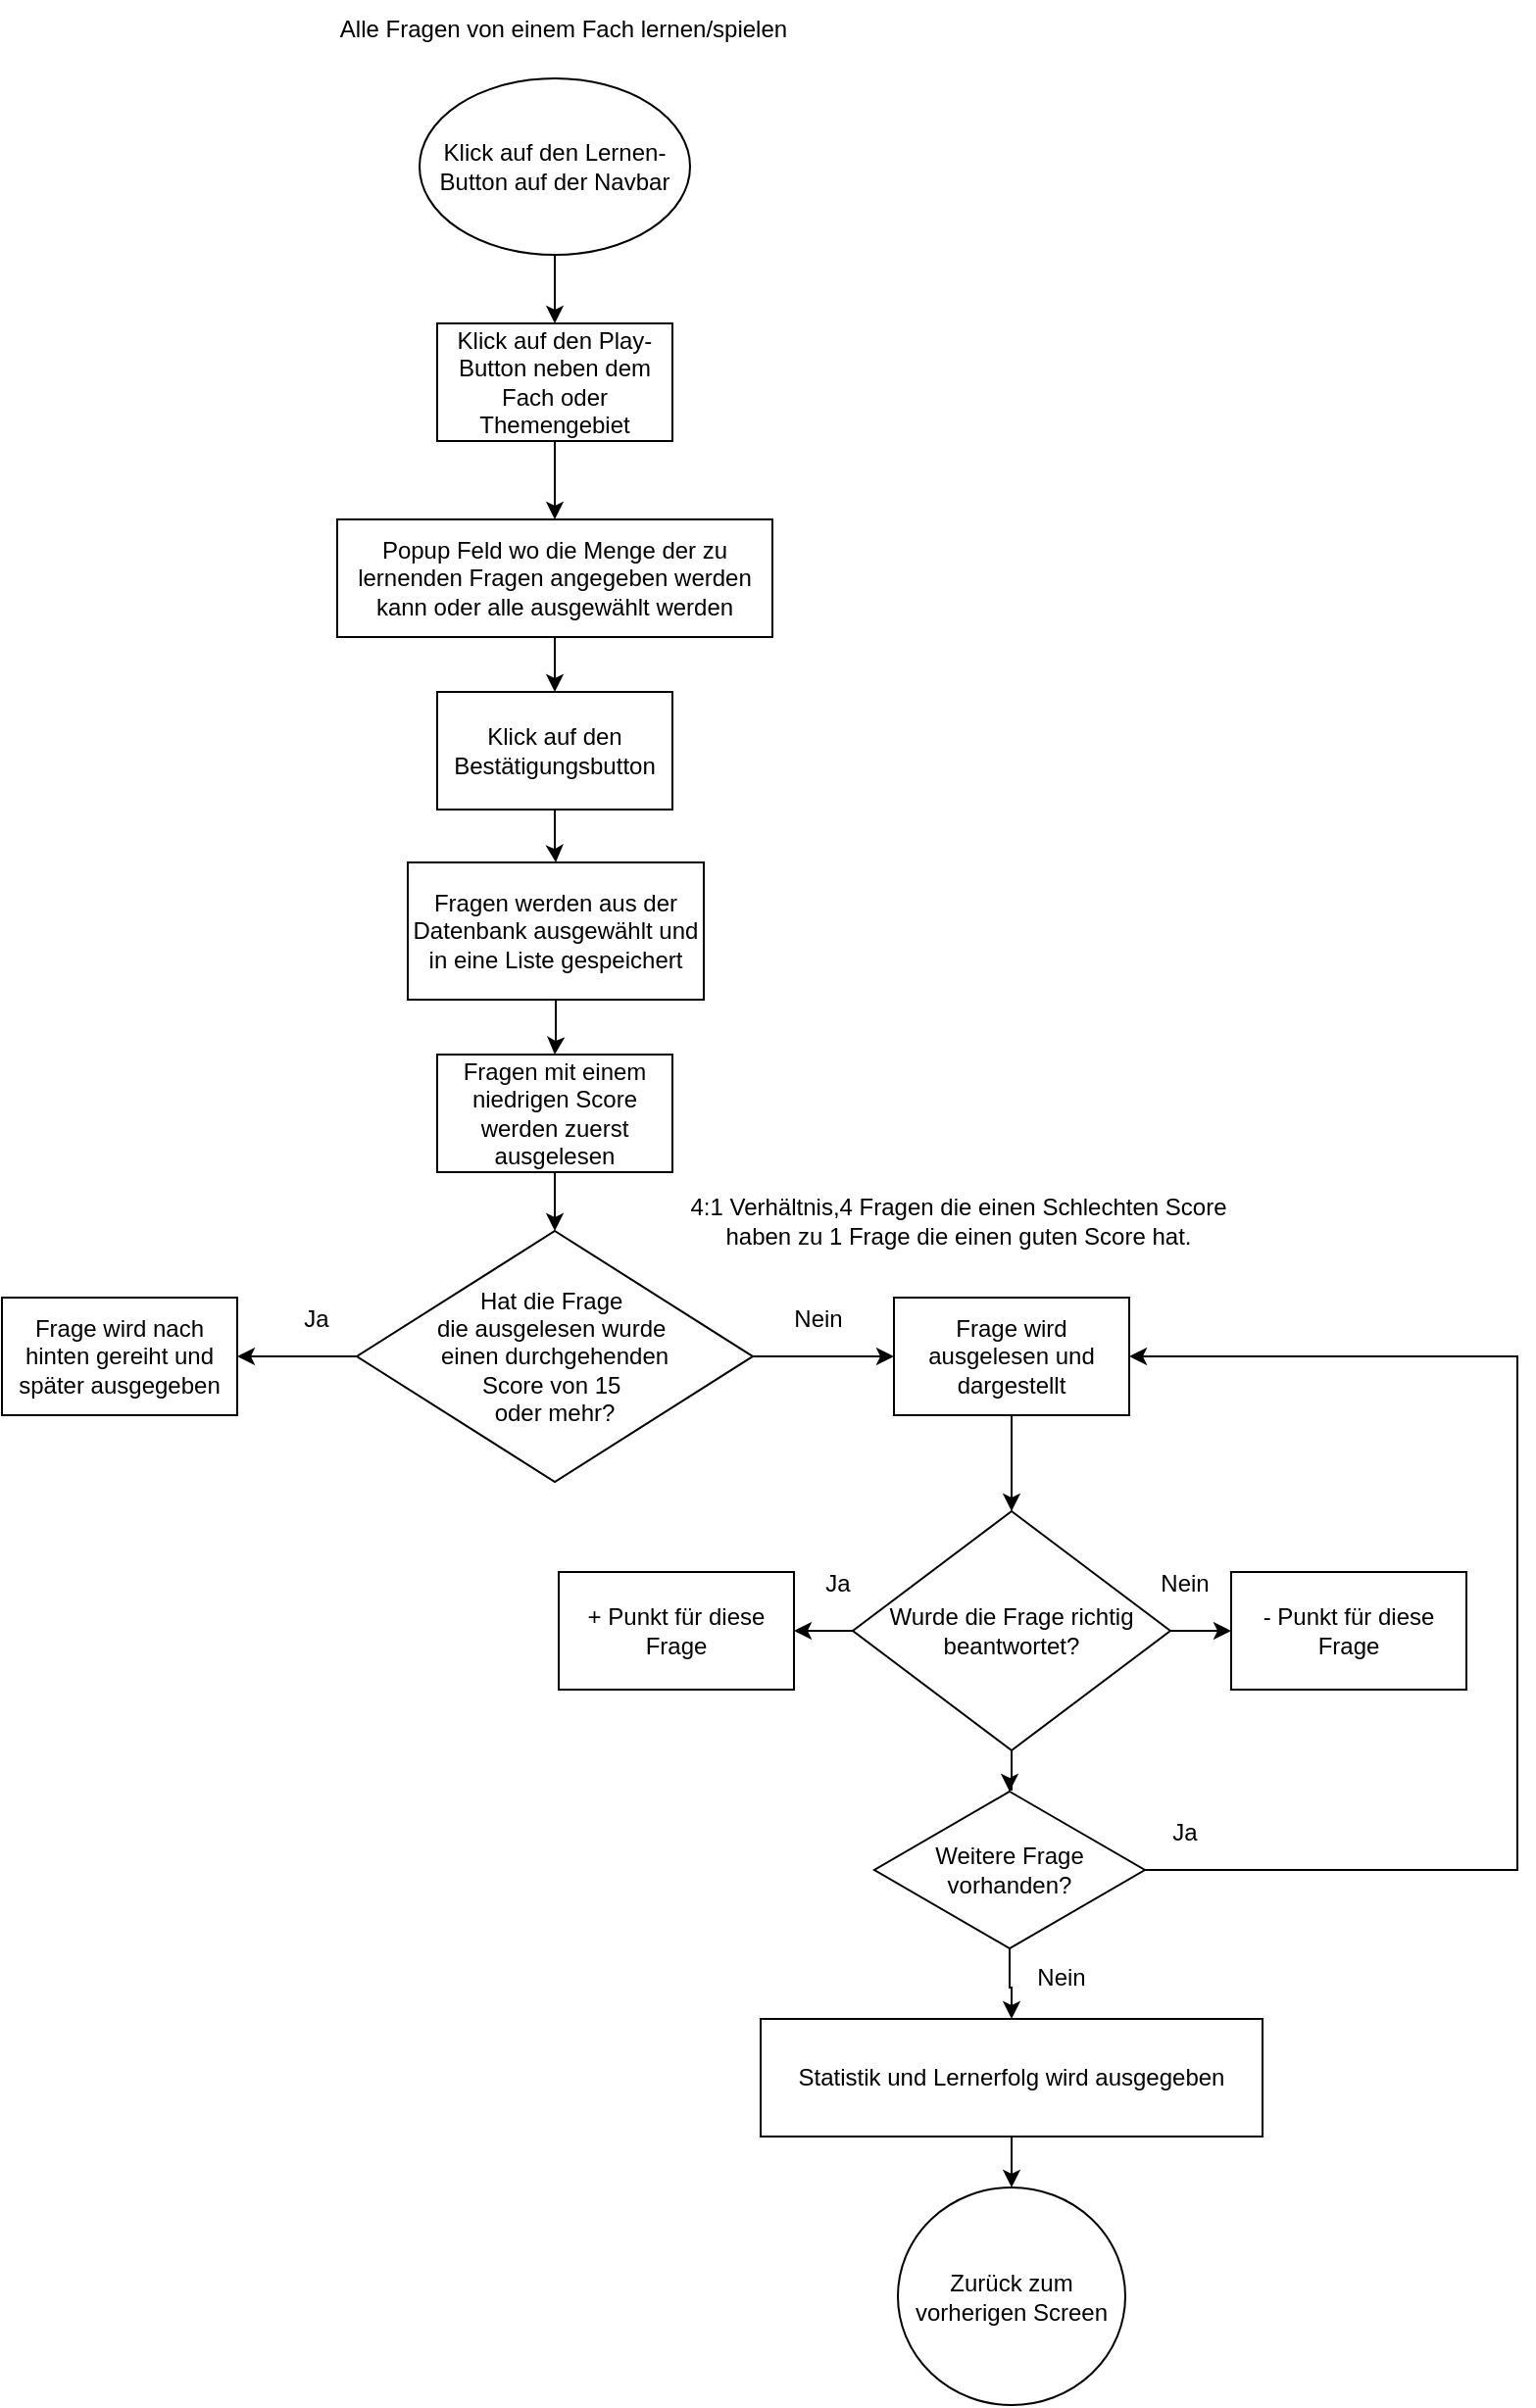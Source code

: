 <mxfile version="21.6.5" type="device">
  <diagram name="Seite-1" id="sxWdA_HcUdmuONd96Rr6">
    <mxGraphModel dx="1693" dy="916" grid="1" gridSize="10" guides="1" tooltips="1" connect="1" arrows="1" fold="1" page="1" pageScale="1" pageWidth="827" pageHeight="1169" math="0" shadow="0">
      <root>
        <mxCell id="0" />
        <mxCell id="1" parent="0" />
        <mxCell id="8TJPjMiYcZoQ3s6USB4q-2" value="" style="edgeStyle=orthogonalEdgeStyle;rounded=0;orthogonalLoop=1;jettySize=auto;html=1;" edge="1" parent="1" source="8TJPjMiYcZoQ3s6USB4q-3" target="8TJPjMiYcZoQ3s6USB4q-6">
          <mxGeometry relative="1" as="geometry" />
        </mxCell>
        <mxCell id="8TJPjMiYcZoQ3s6USB4q-3" value="Klick auf den Lernen- Button auf der Navbar" style="ellipse;whiteSpace=wrap;html=1;" vertex="1" parent="1">
          <mxGeometry x="340" y="80" width="138" height="90" as="geometry" />
        </mxCell>
        <mxCell id="8TJPjMiYcZoQ3s6USB4q-4" value="Alle Fragen von einem Fach lernen/spielen" style="text;html=1;strokeColor=none;fillColor=none;align=center;verticalAlign=middle;whiteSpace=wrap;rounded=0;" vertex="1" parent="1">
          <mxGeometry x="277" y="40" width="273" height="30" as="geometry" />
        </mxCell>
        <mxCell id="8TJPjMiYcZoQ3s6USB4q-5" value="" style="edgeStyle=orthogonalEdgeStyle;rounded=0;orthogonalLoop=1;jettySize=auto;html=1;" edge="1" parent="1" source="8TJPjMiYcZoQ3s6USB4q-6" target="8TJPjMiYcZoQ3s6USB4q-8">
          <mxGeometry relative="1" as="geometry" />
        </mxCell>
        <mxCell id="8TJPjMiYcZoQ3s6USB4q-6" value="Klick auf den Play-Button neben dem Fach oder Themengebiet" style="whiteSpace=wrap;html=1;" vertex="1" parent="1">
          <mxGeometry x="349" y="205" width="120" height="60" as="geometry" />
        </mxCell>
        <mxCell id="8TJPjMiYcZoQ3s6USB4q-7" value="" style="edgeStyle=orthogonalEdgeStyle;rounded=0;orthogonalLoop=1;jettySize=auto;html=1;" edge="1" parent="1" source="8TJPjMiYcZoQ3s6USB4q-8" target="8TJPjMiYcZoQ3s6USB4q-10">
          <mxGeometry relative="1" as="geometry" />
        </mxCell>
        <mxCell id="8TJPjMiYcZoQ3s6USB4q-8" value="Popup Feld wo die Menge der zu lernenden Fragen angegeben werden kann oder alle ausgewählt werden" style="whiteSpace=wrap;html=1;" vertex="1" parent="1">
          <mxGeometry x="298" y="305" width="222" height="60" as="geometry" />
        </mxCell>
        <mxCell id="8TJPjMiYcZoQ3s6USB4q-42" value="" style="edgeStyle=orthogonalEdgeStyle;rounded=0;orthogonalLoop=1;jettySize=auto;html=1;" edge="1" parent="1" source="8TJPjMiYcZoQ3s6USB4q-10" target="8TJPjMiYcZoQ3s6USB4q-41">
          <mxGeometry relative="1" as="geometry" />
        </mxCell>
        <mxCell id="8TJPjMiYcZoQ3s6USB4q-10" value="Klick auf den Bestätigungsbutton" style="whiteSpace=wrap;html=1;" vertex="1" parent="1">
          <mxGeometry x="349" y="393" width="120" height="60" as="geometry" />
        </mxCell>
        <mxCell id="8TJPjMiYcZoQ3s6USB4q-17" value="" style="edgeStyle=orthogonalEdgeStyle;rounded=0;orthogonalLoop=1;jettySize=auto;html=1;" edge="1" parent="1" source="8TJPjMiYcZoQ3s6USB4q-12" target="8TJPjMiYcZoQ3s6USB4q-16">
          <mxGeometry relative="1" as="geometry" />
        </mxCell>
        <mxCell id="8TJPjMiYcZoQ3s6USB4q-12" value="Frage wird ausgelesen und dargestellt" style="whiteSpace=wrap;html=1;" vertex="1" parent="1">
          <mxGeometry x="582" y="702" width="120" height="60" as="geometry" />
        </mxCell>
        <mxCell id="8TJPjMiYcZoQ3s6USB4q-13" value="Zurück zum vorherigen Screen" style="ellipse;whiteSpace=wrap;html=1;" vertex="1" parent="1">
          <mxGeometry x="584" y="1156" width="116" height="111" as="geometry" />
        </mxCell>
        <mxCell id="8TJPjMiYcZoQ3s6USB4q-19" value="" style="edgeStyle=orthogonalEdgeStyle;rounded=0;orthogonalLoop=1;jettySize=auto;html=1;" edge="1" parent="1" source="8TJPjMiYcZoQ3s6USB4q-16" target="8TJPjMiYcZoQ3s6USB4q-18">
          <mxGeometry relative="1" as="geometry" />
        </mxCell>
        <mxCell id="8TJPjMiYcZoQ3s6USB4q-21" value="" style="edgeStyle=orthogonalEdgeStyle;rounded=0;orthogonalLoop=1;jettySize=auto;html=1;" edge="1" parent="1" source="8TJPjMiYcZoQ3s6USB4q-16" target="8TJPjMiYcZoQ3s6USB4q-20">
          <mxGeometry relative="1" as="geometry" />
        </mxCell>
        <mxCell id="8TJPjMiYcZoQ3s6USB4q-50" value="" style="edgeStyle=orthogonalEdgeStyle;rounded=0;orthogonalLoop=1;jettySize=auto;html=1;" edge="1" parent="1" source="8TJPjMiYcZoQ3s6USB4q-16" target="8TJPjMiYcZoQ3s6USB4q-49">
          <mxGeometry relative="1" as="geometry" />
        </mxCell>
        <mxCell id="8TJPjMiYcZoQ3s6USB4q-16" value="Wurde die Frage richtig beantwortet?" style="rhombus;whiteSpace=wrap;html=1;" vertex="1" parent="1">
          <mxGeometry x="561" y="811" width="162" height="122" as="geometry" />
        </mxCell>
        <mxCell id="8TJPjMiYcZoQ3s6USB4q-18" value="- Punkt für diese Frage" style="whiteSpace=wrap;html=1;" vertex="1" parent="1">
          <mxGeometry x="754" y="842" width="120" height="60" as="geometry" />
        </mxCell>
        <mxCell id="8TJPjMiYcZoQ3s6USB4q-20" value="+ Punkt für diese Frage" style="whiteSpace=wrap;html=1;" vertex="1" parent="1">
          <mxGeometry x="411" y="842" width="120" height="60" as="geometry" />
        </mxCell>
        <mxCell id="8TJPjMiYcZoQ3s6USB4q-22" value="Ja" style="text;html=1;strokeColor=none;fillColor=none;align=center;verticalAlign=middle;whiteSpace=wrap;rounded=0;" vertex="1" parent="1">
          <mxGeometry x="536" y="833" width="35" height="30" as="geometry" />
        </mxCell>
        <mxCell id="8TJPjMiYcZoQ3s6USB4q-23" value="Nein" style="text;html=1;strokeColor=none;fillColor=none;align=center;verticalAlign=middle;whiteSpace=wrap;rounded=0;" vertex="1" parent="1">
          <mxGeometry x="713" y="833" width="35" height="30" as="geometry" />
        </mxCell>
        <mxCell id="8TJPjMiYcZoQ3s6USB4q-31" value="" style="edgeStyle=orthogonalEdgeStyle;rounded=0;orthogonalLoop=1;jettySize=auto;html=1;" edge="1" parent="1" source="8TJPjMiYcZoQ3s6USB4q-28" target="8TJPjMiYcZoQ3s6USB4q-30">
          <mxGeometry relative="1" as="geometry" />
        </mxCell>
        <mxCell id="8TJPjMiYcZoQ3s6USB4q-28" value="Fragen mit einem niedrigen Score werden zuerst ausgelesen" style="whiteSpace=wrap;html=1;" vertex="1" parent="1">
          <mxGeometry x="349" y="578" width="120" height="60" as="geometry" />
        </mxCell>
        <mxCell id="8TJPjMiYcZoQ3s6USB4q-33" value="" style="edgeStyle=orthogonalEdgeStyle;rounded=0;orthogonalLoop=1;jettySize=auto;html=1;" edge="1" parent="1" source="8TJPjMiYcZoQ3s6USB4q-30" target="8TJPjMiYcZoQ3s6USB4q-32">
          <mxGeometry relative="1" as="geometry" />
        </mxCell>
        <mxCell id="8TJPjMiYcZoQ3s6USB4q-34" value="" style="edgeStyle=orthogonalEdgeStyle;rounded=0;orthogonalLoop=1;jettySize=auto;html=1;" edge="1" parent="1" source="8TJPjMiYcZoQ3s6USB4q-30" target="8TJPjMiYcZoQ3s6USB4q-12">
          <mxGeometry relative="1" as="geometry" />
        </mxCell>
        <mxCell id="8TJPjMiYcZoQ3s6USB4q-30" value="&lt;div&gt;Hat die Frage&amp;nbsp;&lt;/div&gt;&lt;div&gt;die ausgelesen wurde&amp;nbsp;&lt;/div&gt;&lt;div&gt;einen durchgehenden&lt;/div&gt;&lt;div&gt;Score von 15&amp;nbsp;&lt;/div&gt;&lt;div&gt;oder mehr?&lt;/div&gt;" style="rhombus;whiteSpace=wrap;html=1;" vertex="1" parent="1">
          <mxGeometry x="308" y="668" width="202" height="128" as="geometry" />
        </mxCell>
        <mxCell id="8TJPjMiYcZoQ3s6USB4q-32" value="Frage wird nach hinten gereiht und später ausgegeben" style="whiteSpace=wrap;html=1;" vertex="1" parent="1">
          <mxGeometry x="127" y="702" width="120" height="60" as="geometry" />
        </mxCell>
        <mxCell id="8TJPjMiYcZoQ3s6USB4q-35" value="Ja" style="text;html=1;strokeColor=none;fillColor=none;align=center;verticalAlign=middle;whiteSpace=wrap;rounded=0;" vertex="1" parent="1">
          <mxGeometry x="270" y="698" width="35" height="30" as="geometry" />
        </mxCell>
        <mxCell id="8TJPjMiYcZoQ3s6USB4q-37" value="Nein" style="text;html=1;strokeColor=none;fillColor=none;align=center;verticalAlign=middle;whiteSpace=wrap;rounded=0;" vertex="1" parent="1">
          <mxGeometry x="526" y="698" width="35" height="30" as="geometry" />
        </mxCell>
        <mxCell id="8TJPjMiYcZoQ3s6USB4q-39" value="4:1 Verhältnis,4 Fragen die einen Schlechten Score haben zu 1 Frage die einen guten Score hat." style="text;html=1;strokeColor=none;fillColor=none;align=center;verticalAlign=middle;whiteSpace=wrap;rounded=0;" vertex="1" parent="1">
          <mxGeometry x="470" y="648" width="290" height="30" as="geometry" />
        </mxCell>
        <mxCell id="8TJPjMiYcZoQ3s6USB4q-43" value="" style="edgeStyle=orthogonalEdgeStyle;rounded=0;orthogonalLoop=1;jettySize=auto;html=1;" edge="1" parent="1" source="8TJPjMiYcZoQ3s6USB4q-41" target="8TJPjMiYcZoQ3s6USB4q-28">
          <mxGeometry relative="1" as="geometry" />
        </mxCell>
        <mxCell id="8TJPjMiYcZoQ3s6USB4q-41" value="Fragen werden aus der Datenbank ausgewählt und in eine Liste gespeichert" style="whiteSpace=wrap;html=1;" vertex="1" parent="1">
          <mxGeometry x="334" y="480" width="151" height="70" as="geometry" />
        </mxCell>
        <mxCell id="8TJPjMiYcZoQ3s6USB4q-46" value="" style="edgeStyle=orthogonalEdgeStyle;rounded=0;orthogonalLoop=1;jettySize=auto;html=1;" edge="1" parent="1" source="8TJPjMiYcZoQ3s6USB4q-44" target="8TJPjMiYcZoQ3s6USB4q-13">
          <mxGeometry relative="1" as="geometry" />
        </mxCell>
        <mxCell id="8TJPjMiYcZoQ3s6USB4q-44" value="Statistik und Lernerfolg wird ausgegeben" style="whiteSpace=wrap;html=1;" vertex="1" parent="1">
          <mxGeometry x="514" y="1070" width="256" height="60" as="geometry" />
        </mxCell>
        <mxCell id="8TJPjMiYcZoQ3s6USB4q-51" value="" style="edgeStyle=orthogonalEdgeStyle;rounded=0;orthogonalLoop=1;jettySize=auto;html=1;" edge="1" parent="1" source="8TJPjMiYcZoQ3s6USB4q-49" target="8TJPjMiYcZoQ3s6USB4q-44">
          <mxGeometry relative="1" as="geometry" />
        </mxCell>
        <mxCell id="8TJPjMiYcZoQ3s6USB4q-52" style="edgeStyle=orthogonalEdgeStyle;rounded=0;orthogonalLoop=1;jettySize=auto;html=1;entryX=1;entryY=0.5;entryDx=0;entryDy=0;" edge="1" parent="1" source="8TJPjMiYcZoQ3s6USB4q-49" target="8TJPjMiYcZoQ3s6USB4q-12">
          <mxGeometry relative="1" as="geometry">
            <mxPoint x="960" y="900.0" as="targetPoint" />
            <Array as="points">
              <mxPoint x="900" y="994" />
              <mxPoint x="900" y="732" />
            </Array>
          </mxGeometry>
        </mxCell>
        <mxCell id="8TJPjMiYcZoQ3s6USB4q-49" value="Weitere Frage vorhanden?" style="rhombus;whiteSpace=wrap;html=1;" vertex="1" parent="1">
          <mxGeometry x="572" y="954" width="138" height="80" as="geometry" />
        </mxCell>
        <mxCell id="8TJPjMiYcZoQ3s6USB4q-53" value="Ja" style="text;html=1;strokeColor=none;fillColor=none;align=center;verticalAlign=middle;whiteSpace=wrap;rounded=0;" vertex="1" parent="1">
          <mxGeometry x="713" y="960" width="35" height="30" as="geometry" />
        </mxCell>
        <mxCell id="8TJPjMiYcZoQ3s6USB4q-55" value="Nein" style="text;html=1;strokeColor=none;fillColor=none;align=center;verticalAlign=middle;whiteSpace=wrap;rounded=0;" vertex="1" parent="1">
          <mxGeometry x="650" y="1034" width="35" height="30" as="geometry" />
        </mxCell>
      </root>
    </mxGraphModel>
  </diagram>
</mxfile>
